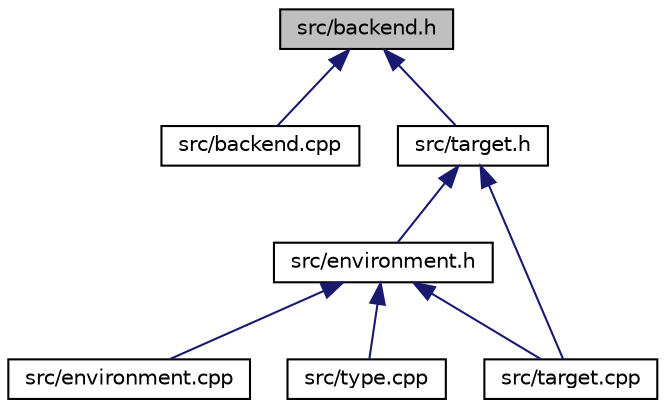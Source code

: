 digraph "src/backend.h"
{
  edge [fontname="Helvetica",fontsize="10",labelfontname="Helvetica",labelfontsize="10"];
  node [fontname="Helvetica",fontsize="10",shape=record];
  Node10 [label="src/backend.h",height=0.2,width=0.4,color="black", fillcolor="grey75", style="filled", fontcolor="black"];
  Node10 -> Node11 [dir="back",color="midnightblue",fontsize="10",style="solid",fontname="Helvetica"];
  Node11 [label="src/backend.cpp",height=0.2,width=0.4,color="black", fillcolor="white", style="filled",URL="$backend_8cpp.html"];
  Node10 -> Node12 [dir="back",color="midnightblue",fontsize="10",style="solid",fontname="Helvetica"];
  Node12 [label="src/target.h",height=0.2,width=0.4,color="black", fillcolor="white", style="filled",URL="$target_8h.html"];
  Node12 -> Node13 [dir="back",color="midnightblue",fontsize="10",style="solid",fontname="Helvetica"];
  Node13 [label="src/environment.h",height=0.2,width=0.4,color="black", fillcolor="white", style="filled",URL="$environment_8h.html"];
  Node13 -> Node14 [dir="back",color="midnightblue",fontsize="10",style="solid",fontname="Helvetica"];
  Node14 [label="src/environment.cpp",height=0.2,width=0.4,color="black", fillcolor="white", style="filled",URL="$environment_8cpp.html"];
  Node13 -> Node15 [dir="back",color="midnightblue",fontsize="10",style="solid",fontname="Helvetica"];
  Node15 [label="src/target.cpp",height=0.2,width=0.4,color="black", fillcolor="white", style="filled",URL="$target_8cpp.html"];
  Node13 -> Node16 [dir="back",color="midnightblue",fontsize="10",style="solid",fontname="Helvetica"];
  Node16 [label="src/type.cpp",height=0.2,width=0.4,color="black", fillcolor="white", style="filled",URL="$type_8cpp.html"];
  Node12 -> Node15 [dir="back",color="midnightblue",fontsize="10",style="solid",fontname="Helvetica"];
}

